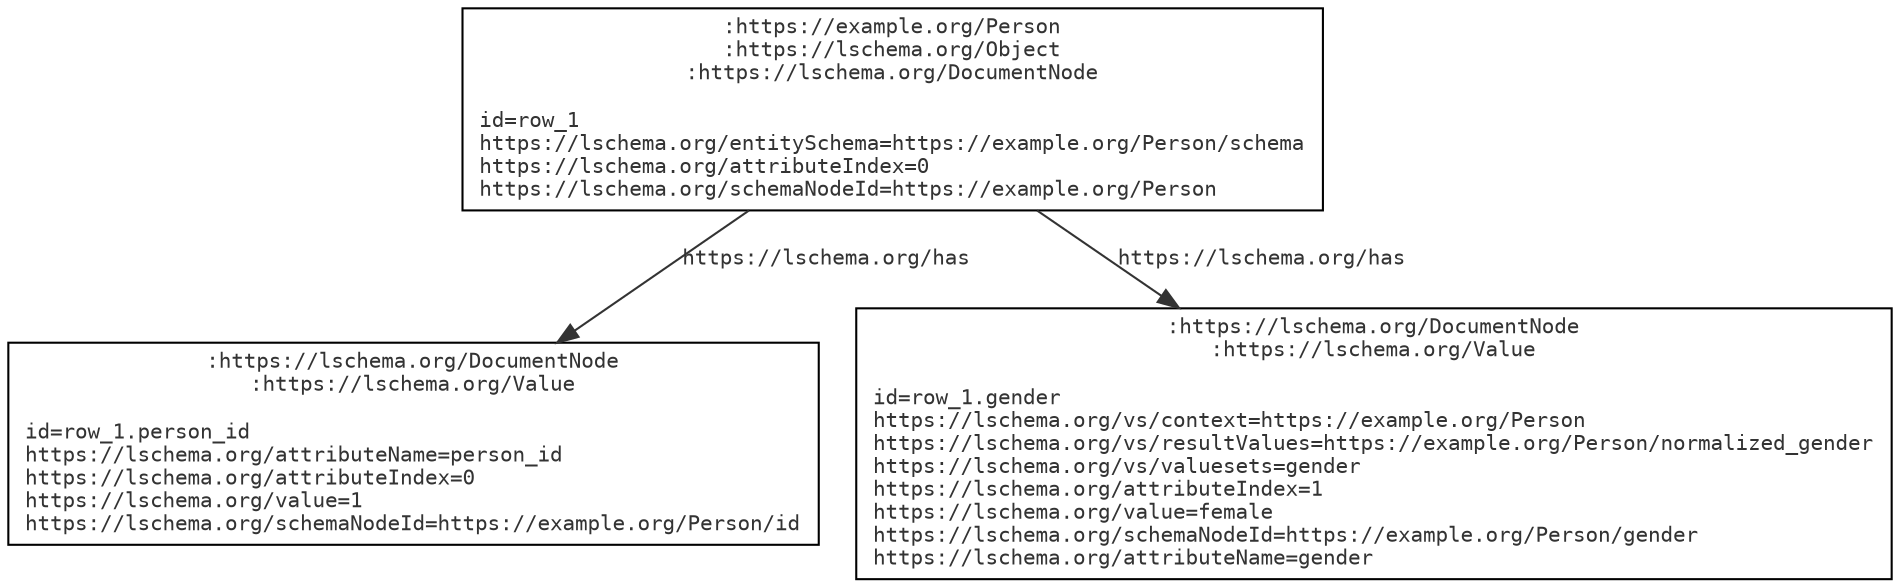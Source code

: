 digraph g {
rankdir="TB";
fontname="Courier";
fontcolor="gray20";
fontsize="10";
color="gray20";
n0 [shape=box  fontname="Courier"  fontsize="10"  fontcolor="gray20"  label=":https://example.org/Person\n:https://lschema.org/Object\n:https://lschema.org/DocumentNode\n\nid=row_1\lhttps://lschema.org/entitySchema=https://example.org/Person/schema\lhttps://lschema.org/attributeIndex=0\lhttps://lschema.org/schemaNodeId=https://example.org/Person\l"];
n1 [shape=box  fontname="Courier"  fontsize="10"  fontcolor="gray20"  label=":https://lschema.org/DocumentNode\n:https://lschema.org/Value\n\nid=row_1.person_id\lhttps://lschema.org/attributeName=person_id\lhttps://lschema.org/attributeIndex=0\lhttps://lschema.org/value=1\lhttps://lschema.org/schemaNodeId=https://example.org/Person/id\l"];
n2 [shape=box  fontname="Courier"  fontsize="10"  fontcolor="gray20"  label=":https://lschema.org/DocumentNode\n:https://lschema.org/Value\n\nid=row_1.gender\lhttps://lschema.org/vs/context=https://example.org/Person\lhttps://lschema.org/vs/resultValues=https://example.org/Person/normalized_gender\lhttps://lschema.org/vs/valuesets=gender\lhttps://lschema.org/attributeIndex=1\lhttps://lschema.org/value=female\lhttps://lschema.org/schemaNodeId=https://example.org/Person/gender\lhttps://lschema.org/attributeName=gender\l"];
  n0 -> n1 [label="https://lschema.org/has"  fontname="Courier"  fontsize="10"  fontcolor="gray20"  color="gray20" ];
  n0 -> n2 [label="https://lschema.org/has"  fontname="Courier"  fontsize="10"  fontcolor="gray20"  color="gray20" ];
}
